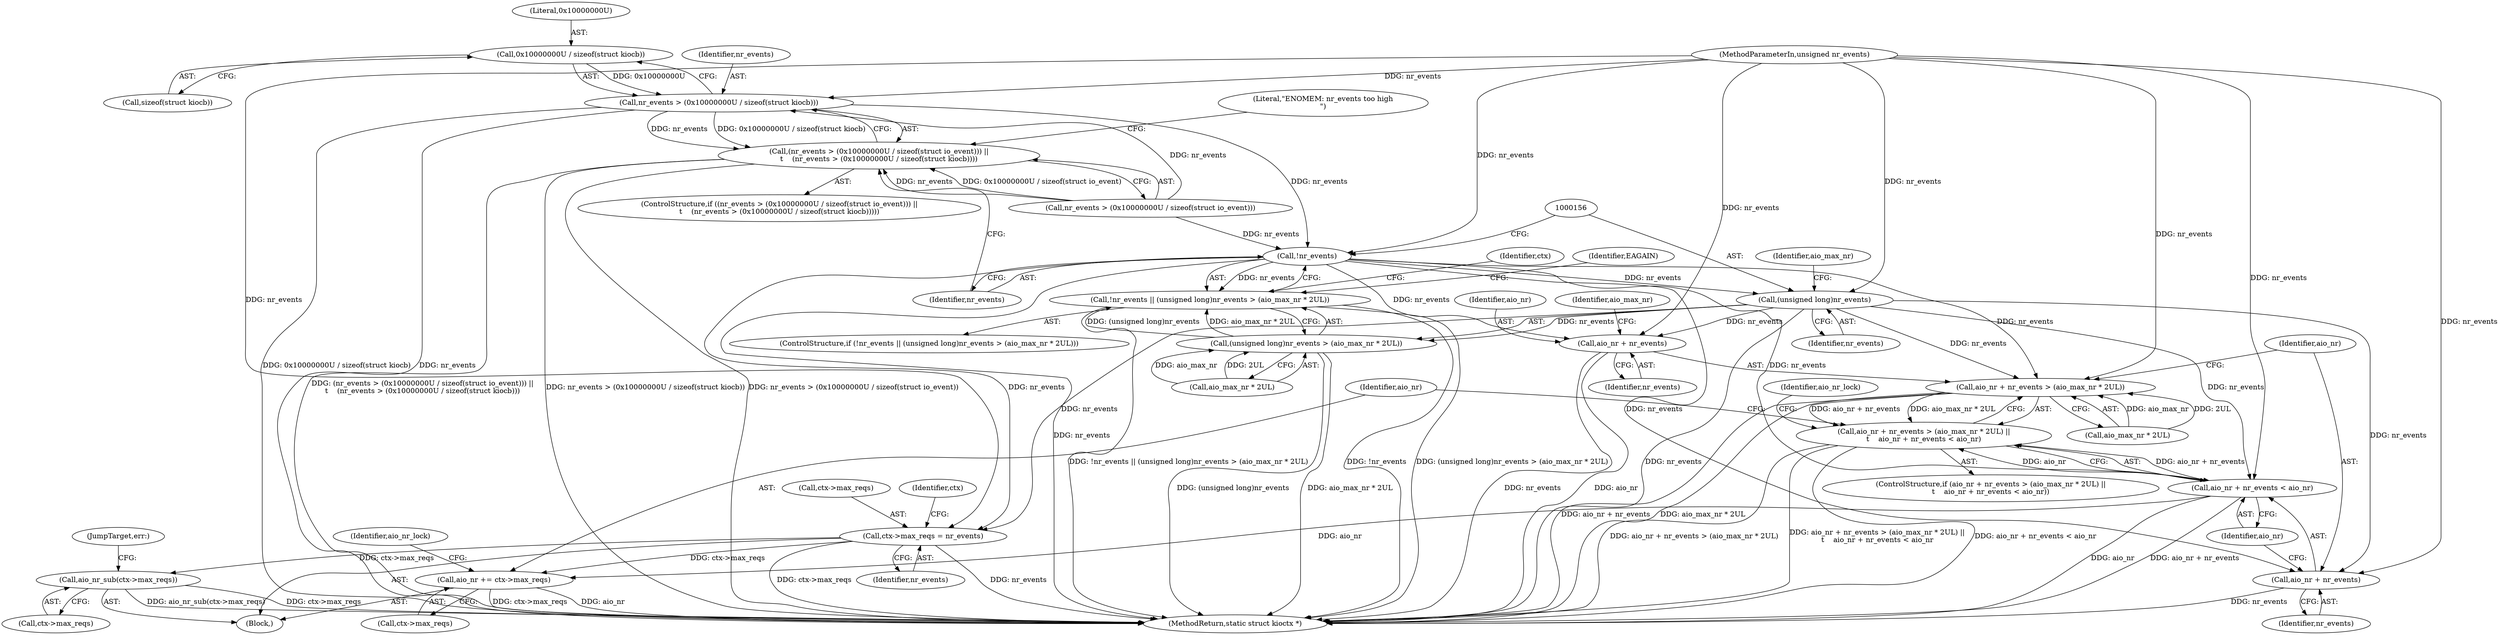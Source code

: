 digraph "0_linux_d558023207e008a4476a3b7bb8706b2a2bf5d84f@API" {
"1000139" [label="(Call,0x10000000U / sizeof(struct kiocb))"];
"1000137" [label="(Call,nr_events > (0x10000000U / sizeof(struct kiocb)))"];
"1000130" [label="(Call,(nr_events > (0x10000000U / sizeof(struct io_event))) ||\n\t    (nr_events > (0x10000000U / sizeof(struct kiocb))))"];
"1000152" [label="(Call,!nr_events)"];
"1000151" [label="(Call,!nr_events || (unsigned long)nr_events > (aio_max_nr * 2UL))"];
"1000155" [label="(Call,(unsigned long)nr_events)"];
"1000154" [label="(Call,(unsigned long)nr_events > (aio_max_nr * 2UL))"];
"1000177" [label="(Call,ctx->max_reqs = nr_events)"];
"1000295" [label="(Call,aio_nr += ctx->max_reqs)"];
"1000329" [label="(Call,aio_nr_sub(ctx->max_reqs))"];
"1000274" [label="(Call,aio_nr + nr_events > (aio_max_nr * 2UL))"];
"1000273" [label="(Call,aio_nr + nr_events > (aio_max_nr * 2UL) ||\n\t    aio_nr + nr_events < aio_nr)"];
"1000275" [label="(Call,aio_nr + nr_events)"];
"1000281" [label="(Call,aio_nr + nr_events < aio_nr)"];
"1000282" [label="(Call,aio_nr + nr_events)"];
"1000105" [label="(MethodParameterIn,unsigned nr_events)"];
"1000130" [label="(Call,(nr_events > (0x10000000U / sizeof(struct io_event))) ||\n\t    (nr_events > (0x10000000U / sizeof(struct kiocb))))"];
"1000283" [label="(Identifier,aio_nr)"];
"1000131" [label="(Call,nr_events > (0x10000000U / sizeof(struct io_event)))"];
"1000145" [label="(Literal,\"ENOMEM: nr_events too high\n\")"];
"1000302" [label="(Identifier,aio_nr_lock)"];
"1000333" [label="(JumpTarget,err:)"];
"1000277" [label="(Identifier,nr_events)"];
"1000140" [label="(Literal,0x10000000U)"];
"1000186" [label="(Identifier,ctx)"];
"1000278" [label="(Call,aio_max_nr * 2UL)"];
"1000285" [label="(Identifier,aio_nr)"];
"1000329" [label="(Call,aio_nr_sub(ctx->max_reqs))"];
"1000137" [label="(Call,nr_events > (0x10000000U / sizeof(struct kiocb)))"];
"1000330" [label="(Call,ctx->max_reqs)"];
"1000150" [label="(ControlStructure,if (!nr_events || (unsigned long)nr_events > (aio_max_nr * 2UL)))"];
"1000282" [label="(Call,aio_nr + nr_events)"];
"1000296" [label="(Identifier,aio_nr)"];
"1000155" [label="(Call,(unsigned long)nr_events)"];
"1000284" [label="(Identifier,nr_events)"];
"1000164" [label="(Identifier,EAGAIN)"];
"1000295" [label="(Call,aio_nr += ctx->max_reqs)"];
"1000177" [label="(Call,ctx->max_reqs = nr_events)"];
"1000152" [label="(Call,!nr_events)"];
"1000275" [label="(Call,aio_nr + nr_events)"];
"1000166" [label="(Identifier,ctx)"];
"1000181" [label="(Identifier,nr_events)"];
"1000297" [label="(Call,ctx->max_reqs)"];
"1000273" [label="(Call,aio_nr + nr_events > (aio_max_nr * 2UL) ||\n\t    aio_nr + nr_events < aio_nr)"];
"1000159" [label="(Identifier,aio_max_nr)"];
"1000281" [label="(Call,aio_nr + nr_events < aio_nr)"];
"1000138" [label="(Identifier,nr_events)"];
"1000289" [label="(Identifier,aio_nr_lock)"];
"1000178" [label="(Call,ctx->max_reqs)"];
"1000157" [label="(Identifier,nr_events)"];
"1000276" [label="(Identifier,aio_nr)"];
"1000158" [label="(Call,aio_max_nr * 2UL)"];
"1000106" [label="(Block,)"];
"1000153" [label="(Identifier,nr_events)"];
"1000274" [label="(Call,aio_nr + nr_events > (aio_max_nr * 2UL))"];
"1000151" [label="(Call,!nr_events || (unsigned long)nr_events > (aio_max_nr * 2UL))"];
"1000272" [label="(ControlStructure,if (aio_nr + nr_events > (aio_max_nr * 2UL) ||\n\t    aio_nr + nr_events < aio_nr))"];
"1000141" [label="(Call,sizeof(struct kiocb))"];
"1000279" [label="(Identifier,aio_max_nr)"];
"1000129" [label="(ControlStructure,if ((nr_events > (0x10000000U / sizeof(struct io_event))) ||\n\t    (nr_events > (0x10000000U / sizeof(struct kiocb)))))"];
"1000361" [label="(MethodReturn,static struct kioctx *)"];
"1000154" [label="(Call,(unsigned long)nr_events > (aio_max_nr * 2UL))"];
"1000139" [label="(Call,0x10000000U / sizeof(struct kiocb))"];
"1000139" -> "1000137"  [label="AST: "];
"1000139" -> "1000141"  [label="CFG: "];
"1000140" -> "1000139"  [label="AST: "];
"1000141" -> "1000139"  [label="AST: "];
"1000137" -> "1000139"  [label="CFG: "];
"1000139" -> "1000137"  [label="DDG: 0x10000000U"];
"1000137" -> "1000130"  [label="AST: "];
"1000138" -> "1000137"  [label="AST: "];
"1000130" -> "1000137"  [label="CFG: "];
"1000137" -> "1000361"  [label="DDG: 0x10000000U / sizeof(struct kiocb)"];
"1000137" -> "1000361"  [label="DDG: nr_events"];
"1000137" -> "1000130"  [label="DDG: nr_events"];
"1000137" -> "1000130"  [label="DDG: 0x10000000U / sizeof(struct kiocb)"];
"1000131" -> "1000137"  [label="DDG: nr_events"];
"1000105" -> "1000137"  [label="DDG: nr_events"];
"1000137" -> "1000152"  [label="DDG: nr_events"];
"1000130" -> "1000129"  [label="AST: "];
"1000130" -> "1000131"  [label="CFG: "];
"1000131" -> "1000130"  [label="AST: "];
"1000145" -> "1000130"  [label="CFG: "];
"1000153" -> "1000130"  [label="CFG: "];
"1000130" -> "1000361"  [label="DDG: (nr_events > (0x10000000U / sizeof(struct io_event))) ||\n\t    (nr_events > (0x10000000U / sizeof(struct kiocb)))"];
"1000130" -> "1000361"  [label="DDG: nr_events > (0x10000000U / sizeof(struct kiocb))"];
"1000130" -> "1000361"  [label="DDG: nr_events > (0x10000000U / sizeof(struct io_event))"];
"1000131" -> "1000130"  [label="DDG: nr_events"];
"1000131" -> "1000130"  [label="DDG: 0x10000000U / sizeof(struct io_event)"];
"1000152" -> "1000151"  [label="AST: "];
"1000152" -> "1000153"  [label="CFG: "];
"1000153" -> "1000152"  [label="AST: "];
"1000156" -> "1000152"  [label="CFG: "];
"1000151" -> "1000152"  [label="CFG: "];
"1000152" -> "1000361"  [label="DDG: nr_events"];
"1000152" -> "1000151"  [label="DDG: nr_events"];
"1000131" -> "1000152"  [label="DDG: nr_events"];
"1000105" -> "1000152"  [label="DDG: nr_events"];
"1000152" -> "1000155"  [label="DDG: nr_events"];
"1000152" -> "1000177"  [label="DDG: nr_events"];
"1000152" -> "1000274"  [label="DDG: nr_events"];
"1000152" -> "1000275"  [label="DDG: nr_events"];
"1000152" -> "1000281"  [label="DDG: nr_events"];
"1000152" -> "1000282"  [label="DDG: nr_events"];
"1000151" -> "1000150"  [label="AST: "];
"1000151" -> "1000154"  [label="CFG: "];
"1000154" -> "1000151"  [label="AST: "];
"1000164" -> "1000151"  [label="CFG: "];
"1000166" -> "1000151"  [label="CFG: "];
"1000151" -> "1000361"  [label="DDG: !nr_events || (unsigned long)nr_events > (aio_max_nr * 2UL)"];
"1000151" -> "1000361"  [label="DDG: !nr_events"];
"1000151" -> "1000361"  [label="DDG: (unsigned long)nr_events > (aio_max_nr * 2UL)"];
"1000154" -> "1000151"  [label="DDG: (unsigned long)nr_events"];
"1000154" -> "1000151"  [label="DDG: aio_max_nr * 2UL"];
"1000155" -> "1000154"  [label="AST: "];
"1000155" -> "1000157"  [label="CFG: "];
"1000156" -> "1000155"  [label="AST: "];
"1000157" -> "1000155"  [label="AST: "];
"1000159" -> "1000155"  [label="CFG: "];
"1000155" -> "1000361"  [label="DDG: nr_events"];
"1000155" -> "1000154"  [label="DDG: nr_events"];
"1000105" -> "1000155"  [label="DDG: nr_events"];
"1000155" -> "1000177"  [label="DDG: nr_events"];
"1000155" -> "1000274"  [label="DDG: nr_events"];
"1000155" -> "1000275"  [label="DDG: nr_events"];
"1000155" -> "1000281"  [label="DDG: nr_events"];
"1000155" -> "1000282"  [label="DDG: nr_events"];
"1000154" -> "1000158"  [label="CFG: "];
"1000158" -> "1000154"  [label="AST: "];
"1000154" -> "1000361"  [label="DDG: (unsigned long)nr_events"];
"1000154" -> "1000361"  [label="DDG: aio_max_nr * 2UL"];
"1000158" -> "1000154"  [label="DDG: aio_max_nr"];
"1000158" -> "1000154"  [label="DDG: 2UL"];
"1000177" -> "1000106"  [label="AST: "];
"1000177" -> "1000181"  [label="CFG: "];
"1000178" -> "1000177"  [label="AST: "];
"1000181" -> "1000177"  [label="AST: "];
"1000186" -> "1000177"  [label="CFG: "];
"1000177" -> "1000361"  [label="DDG: ctx->max_reqs"];
"1000177" -> "1000361"  [label="DDG: nr_events"];
"1000105" -> "1000177"  [label="DDG: nr_events"];
"1000177" -> "1000295"  [label="DDG: ctx->max_reqs"];
"1000177" -> "1000329"  [label="DDG: ctx->max_reqs"];
"1000295" -> "1000106"  [label="AST: "];
"1000295" -> "1000297"  [label="CFG: "];
"1000296" -> "1000295"  [label="AST: "];
"1000297" -> "1000295"  [label="AST: "];
"1000302" -> "1000295"  [label="CFG: "];
"1000295" -> "1000361"  [label="DDG: aio_nr"];
"1000295" -> "1000361"  [label="DDG: ctx->max_reqs"];
"1000281" -> "1000295"  [label="DDG: aio_nr"];
"1000329" -> "1000106"  [label="AST: "];
"1000329" -> "1000330"  [label="CFG: "];
"1000330" -> "1000329"  [label="AST: "];
"1000333" -> "1000329"  [label="CFG: "];
"1000329" -> "1000361"  [label="DDG: aio_nr_sub(ctx->max_reqs)"];
"1000329" -> "1000361"  [label="DDG: ctx->max_reqs"];
"1000274" -> "1000273"  [label="AST: "];
"1000274" -> "1000278"  [label="CFG: "];
"1000275" -> "1000274"  [label="AST: "];
"1000278" -> "1000274"  [label="AST: "];
"1000283" -> "1000274"  [label="CFG: "];
"1000273" -> "1000274"  [label="CFG: "];
"1000274" -> "1000361"  [label="DDG: aio_nr + nr_events"];
"1000274" -> "1000361"  [label="DDG: aio_max_nr * 2UL"];
"1000274" -> "1000273"  [label="DDG: aio_nr + nr_events"];
"1000274" -> "1000273"  [label="DDG: aio_max_nr * 2UL"];
"1000105" -> "1000274"  [label="DDG: nr_events"];
"1000278" -> "1000274"  [label="DDG: aio_max_nr"];
"1000278" -> "1000274"  [label="DDG: 2UL"];
"1000273" -> "1000272"  [label="AST: "];
"1000273" -> "1000281"  [label="CFG: "];
"1000281" -> "1000273"  [label="AST: "];
"1000289" -> "1000273"  [label="CFG: "];
"1000296" -> "1000273"  [label="CFG: "];
"1000273" -> "1000361"  [label="DDG: aio_nr + nr_events > (aio_max_nr * 2UL)"];
"1000273" -> "1000361"  [label="DDG: aio_nr + nr_events > (aio_max_nr * 2UL) ||\n\t    aio_nr + nr_events < aio_nr"];
"1000273" -> "1000361"  [label="DDG: aio_nr + nr_events < aio_nr"];
"1000281" -> "1000273"  [label="DDG: aio_nr + nr_events"];
"1000281" -> "1000273"  [label="DDG: aio_nr"];
"1000275" -> "1000277"  [label="CFG: "];
"1000276" -> "1000275"  [label="AST: "];
"1000277" -> "1000275"  [label="AST: "];
"1000279" -> "1000275"  [label="CFG: "];
"1000275" -> "1000361"  [label="DDG: aio_nr"];
"1000275" -> "1000361"  [label="DDG: nr_events"];
"1000105" -> "1000275"  [label="DDG: nr_events"];
"1000281" -> "1000285"  [label="CFG: "];
"1000282" -> "1000281"  [label="AST: "];
"1000285" -> "1000281"  [label="AST: "];
"1000281" -> "1000361"  [label="DDG: aio_nr"];
"1000281" -> "1000361"  [label="DDG: aio_nr + nr_events"];
"1000105" -> "1000281"  [label="DDG: nr_events"];
"1000282" -> "1000284"  [label="CFG: "];
"1000283" -> "1000282"  [label="AST: "];
"1000284" -> "1000282"  [label="AST: "];
"1000285" -> "1000282"  [label="CFG: "];
"1000282" -> "1000361"  [label="DDG: nr_events"];
"1000105" -> "1000282"  [label="DDG: nr_events"];
}
